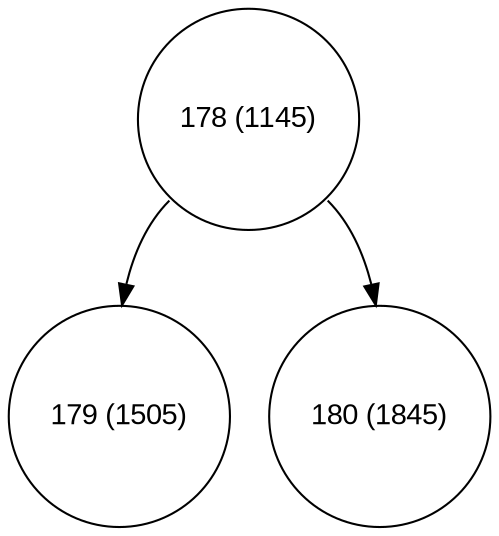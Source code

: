 digraph move_up {
	node [fontname="Arial", shape="circle", width=0.5]; 

	0 [label = "178 (1145)"];
	0:sw -> 1;
	1 [label = "179 (1505)"];
	0:se -> 2;
	2 [label = "180 (1845)"];
}
